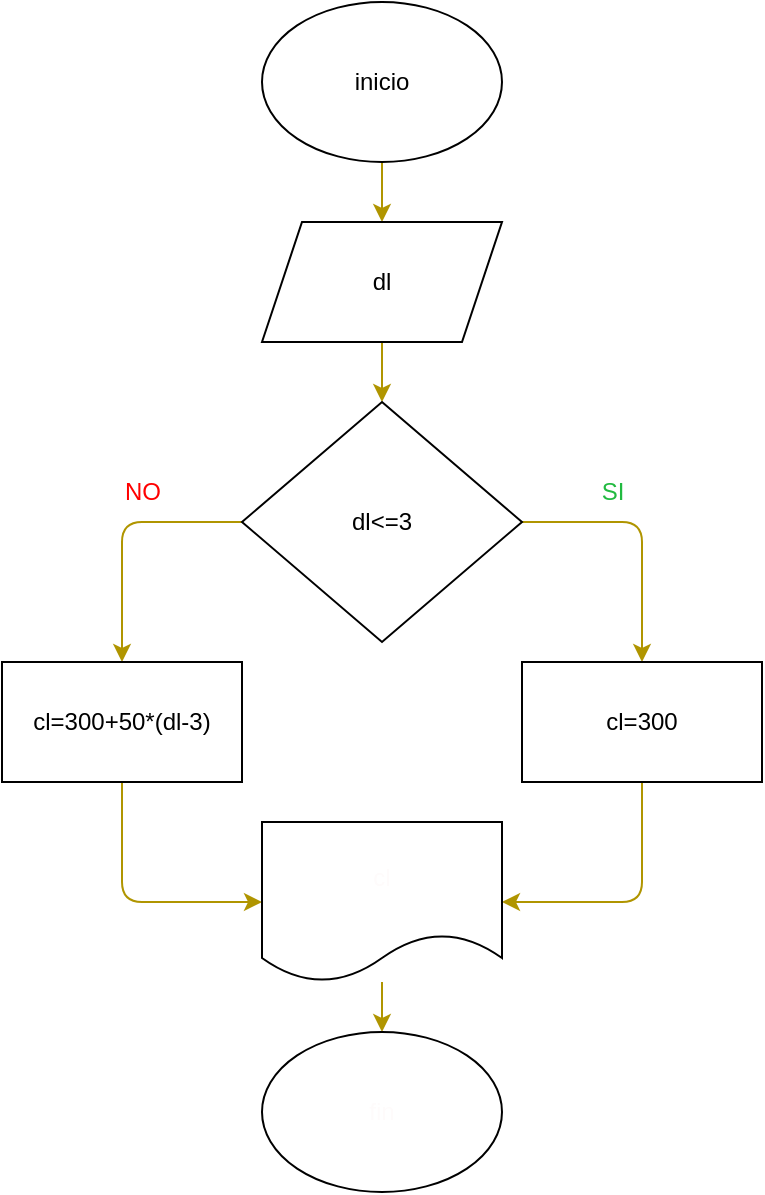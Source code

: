 <mxfile>
    <diagram id="b1Jq6c_8wxcZXMNfxM2l" name="Página-1">
        <mxGraphModel dx="746" dy="568" grid="1" gridSize="10" guides="1" tooltips="1" connect="1" arrows="1" fold="1" page="1" pageScale="1" pageWidth="827" pageHeight="1169" math="0" shadow="0">
            <root>
                <mxCell id="0"/>
                <mxCell id="1" parent="0"/>
                <mxCell id="8" style="edgeStyle=none;html=1;entryX=0.5;entryY=0;entryDx=0;entryDy=0;fillColor=#e3c800;strokeColor=#B09500;" parent="1" source="2" target="3" edge="1">
                    <mxGeometry relative="1" as="geometry"/>
                </mxCell>
                <mxCell id="2" value="inicio" style="ellipse;whiteSpace=wrap;html=1;" parent="1" vertex="1">
                    <mxGeometry x="320" y="30" width="120" height="80" as="geometry"/>
                </mxCell>
                <mxCell id="9" value="" style="edgeStyle=none;html=1;fillColor=#e3c800;strokeColor=#B09500;" parent="1" source="3" target="4" edge="1">
                    <mxGeometry relative="1" as="geometry"/>
                </mxCell>
                <mxCell id="3" value="dl" style="shape=parallelogram;perimeter=parallelogramPerimeter;whiteSpace=wrap;html=1;fixedSize=1;" parent="1" vertex="1">
                    <mxGeometry x="320" y="140" width="120" height="60" as="geometry"/>
                </mxCell>
                <mxCell id="10" style="edgeStyle=none;html=1;fillColor=#e3c800;strokeColor=#B09500;" parent="1" source="4" edge="1">
                    <mxGeometry relative="1" as="geometry">
                        <mxPoint x="250" y="360" as="targetPoint"/>
                        <Array as="points">
                            <mxPoint x="250" y="290"/>
                        </Array>
                    </mxGeometry>
                </mxCell>
                <mxCell id="11" style="edgeStyle=none;html=1;entryX=0.5;entryY=0;entryDx=0;entryDy=0;fillColor=#e3c800;strokeColor=#B09500;" parent="1" source="4" target="6" edge="1">
                    <mxGeometry relative="1" as="geometry">
                        <mxPoint x="520" y="290" as="targetPoint"/>
                        <Array as="points">
                            <mxPoint x="510" y="290"/>
                        </Array>
                    </mxGeometry>
                </mxCell>
                <mxCell id="4" value="dl&amp;lt;=3" style="rhombus;whiteSpace=wrap;html=1;" parent="1" vertex="1">
                    <mxGeometry x="310" y="230" width="140" height="120" as="geometry"/>
                </mxCell>
                <mxCell id="16" style="edgeStyle=none;html=1;fontColor=#FF0000;entryX=1;entryY=0.5;entryDx=0;entryDy=0;fillColor=#e3c800;strokeColor=#B09500;" parent="1" source="6" target="14" edge="1">
                    <mxGeometry relative="1" as="geometry">
                        <mxPoint x="510" y="480" as="targetPoint"/>
                        <Array as="points">
                            <mxPoint x="510" y="480"/>
                        </Array>
                    </mxGeometry>
                </mxCell>
                <mxCell id="6" value="cl=300" style="rounded=0;whiteSpace=wrap;html=1;" parent="1" vertex="1">
                    <mxGeometry x="450" y="360" width="120" height="60" as="geometry"/>
                </mxCell>
                <mxCell id="17" style="edgeStyle=none;html=1;entryX=0;entryY=0.5;entryDx=0;entryDy=0;fontColor=#FF0000;fillColor=#e3c800;strokeColor=#B09500;" parent="1" source="7" target="14" edge="1">
                    <mxGeometry relative="1" as="geometry">
                        <Array as="points">
                            <mxPoint x="250" y="480"/>
                        </Array>
                    </mxGeometry>
                </mxCell>
                <mxCell id="7" value="cl=300+50*(dl-3)" style="rounded=0;whiteSpace=wrap;html=1;" parent="1" vertex="1">
                    <mxGeometry x="190" y="360" width="120" height="60" as="geometry"/>
                </mxCell>
                <mxCell id="12" value="&lt;font color=&quot;#21ba40&quot;&gt;SI&lt;/font&gt;" style="text;html=1;align=center;verticalAlign=middle;resizable=0;points=[];autosize=1;strokeColor=none;fillColor=none;" parent="1" vertex="1">
                    <mxGeometry x="480" y="260" width="30" height="30" as="geometry"/>
                </mxCell>
                <mxCell id="13" value="&lt;font color=&quot;#ff0000&quot;&gt;NO&lt;/font&gt;" style="text;html=1;align=center;verticalAlign=middle;resizable=0;points=[];autosize=1;strokeColor=none;fillColor=none;fontColor=#21ba40;" parent="1" vertex="1">
                    <mxGeometry x="240" y="260" width="40" height="30" as="geometry"/>
                </mxCell>
                <mxCell id="19" style="edgeStyle=none;html=1;entryX=0.5;entryY=0;entryDx=0;entryDy=0;fontColor=#fefbfb;fillColor=#e3c800;strokeColor=#B09500;" parent="1" source="14" target="18" edge="1">
                    <mxGeometry relative="1" as="geometry"/>
                </mxCell>
                <mxCell id="14" value="&lt;font color=&quot;#fefbfb&quot;&gt;cl&lt;/font&gt;" style="shape=document;whiteSpace=wrap;html=1;boundedLbl=1;fontColor=#FF0000;" parent="1" vertex="1">
                    <mxGeometry x="320" y="440" width="120" height="80" as="geometry"/>
                </mxCell>
                <mxCell id="18" value="fin" style="ellipse;whiteSpace=wrap;html=1;fontColor=#fefbfb;" parent="1" vertex="1">
                    <mxGeometry x="320" y="545" width="120" height="80" as="geometry"/>
                </mxCell>
            </root>
        </mxGraphModel>
    </diagram>
</mxfile>
